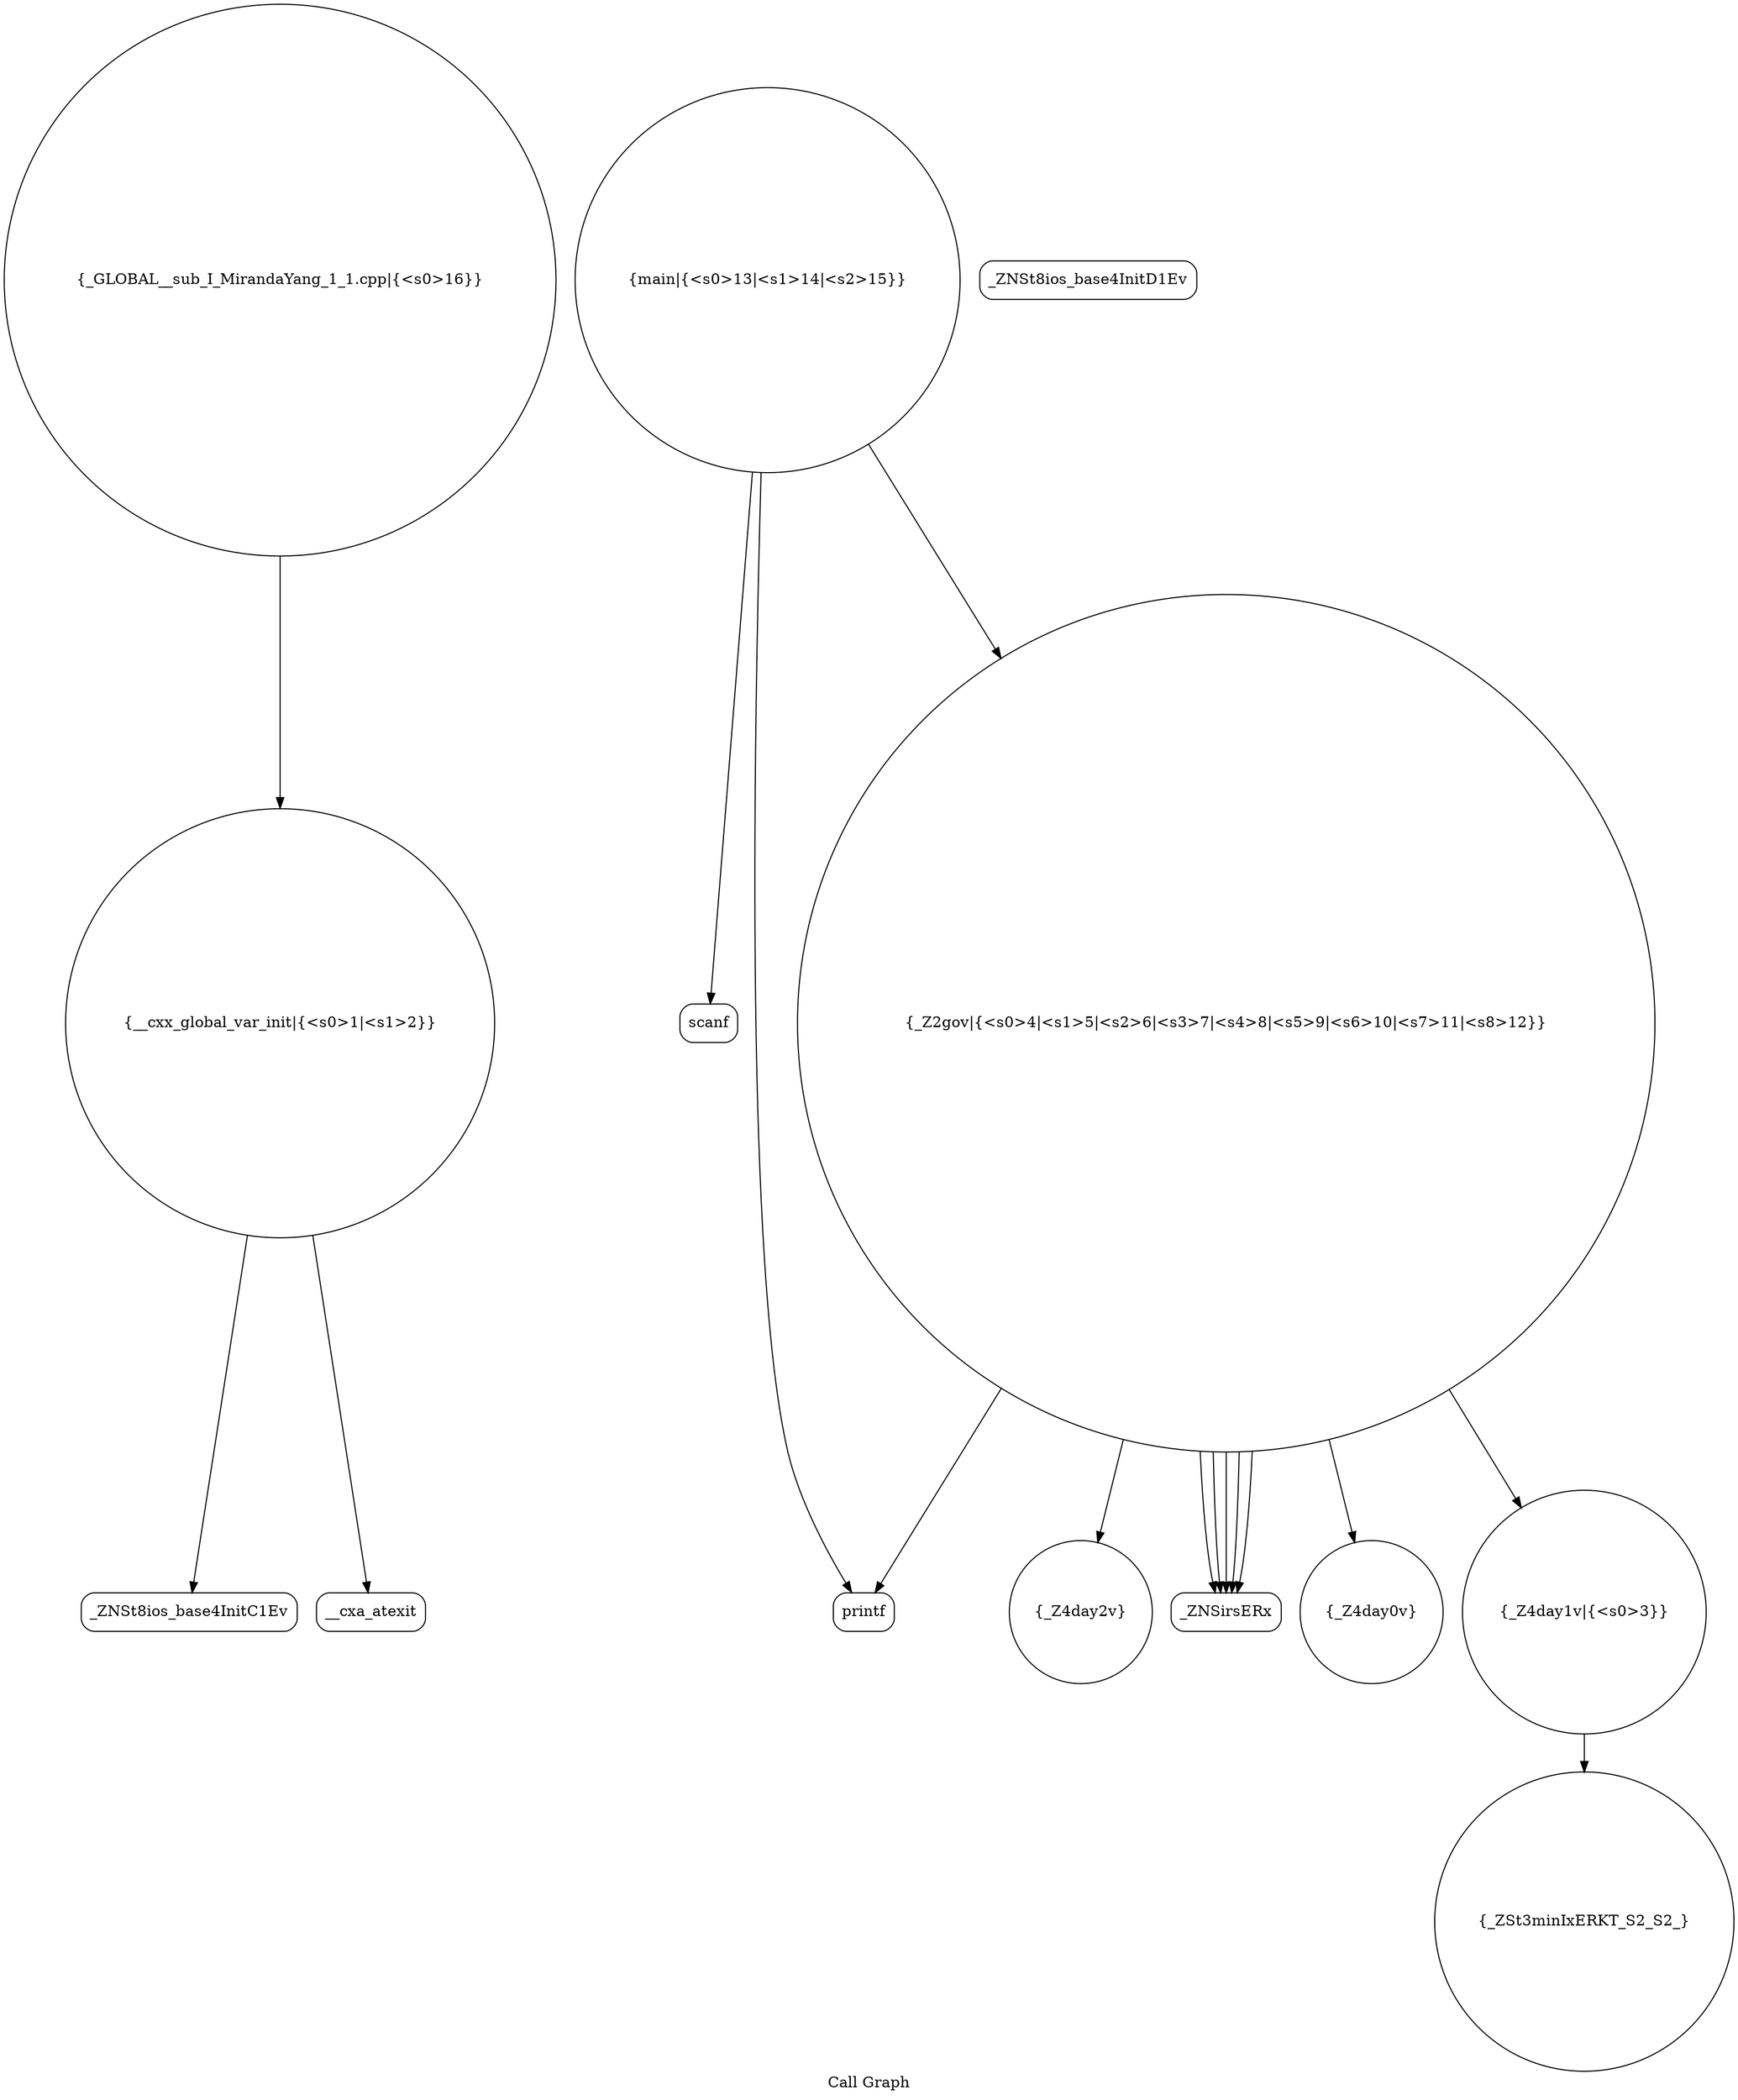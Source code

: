 digraph "Call Graph" {
	label="Call Graph";

	Node0x56169ad5fa30 [shape=record,shape=circle,label="{__cxx_global_var_init|{<s0>1|<s1>2}}"];
	Node0x56169ad5fa30:s0 -> Node0x56169ad5fec0[color=black];
	Node0x56169ad5fa30:s1 -> Node0x56169ad5ffc0[color=black];
	Node0x56169ad601c0 [shape=record,shape=circle,label="{_Z4day2v}"];
	Node0x56169ad5ff40 [shape=record,shape=Mrecord,label="{_ZNSt8ios_base4InitD1Ev}"];
	Node0x56169ad602c0 [shape=record,shape=Mrecord,label="{_ZNSirsERx}"];
	Node0x56169ad60040 [shape=record,shape=circle,label="{_Z4day0v}"];
	Node0x56169ad603c0 [shape=record,shape=circle,label="{main|{<s0>13|<s1>14|<s2>15}}"];
	Node0x56169ad603c0:s0 -> Node0x56169ad60440[color=black];
	Node0x56169ad603c0:s1 -> Node0x56169ad60340[color=black];
	Node0x56169ad603c0:s2 -> Node0x56169ad60240[color=black];
	Node0x56169ad60140 [shape=record,shape=circle,label="{_ZSt3minIxERKT_S2_S2_}"];
	Node0x56169ad604c0 [shape=record,shape=circle,label="{_GLOBAL__sub_I_MirandaYang_1_1.cpp|{<s0>16}}"];
	Node0x56169ad604c0:s0 -> Node0x56169ad5fa30[color=black];
	Node0x56169ad5fec0 [shape=record,shape=Mrecord,label="{_ZNSt8ios_base4InitC1Ev}"];
	Node0x56169ad60240 [shape=record,shape=circle,label="{_Z2gov|{<s0>4|<s1>5|<s2>6|<s3>7|<s4>8|<s5>9|<s6>10|<s7>11|<s8>12}}"];
	Node0x56169ad60240:s0 -> Node0x56169ad602c0[color=black];
	Node0x56169ad60240:s1 -> Node0x56169ad602c0[color=black];
	Node0x56169ad60240:s2 -> Node0x56169ad602c0[color=black];
	Node0x56169ad60240:s3 -> Node0x56169ad602c0[color=black];
	Node0x56169ad60240:s4 -> Node0x56169ad602c0[color=black];
	Node0x56169ad60240:s5 -> Node0x56169ad60040[color=black];
	Node0x56169ad60240:s6 -> Node0x56169ad600c0[color=black];
	Node0x56169ad60240:s7 -> Node0x56169ad601c0[color=black];
	Node0x56169ad60240:s8 -> Node0x56169ad60340[color=black];
	Node0x56169ad5ffc0 [shape=record,shape=Mrecord,label="{__cxa_atexit}"];
	Node0x56169ad60340 [shape=record,shape=Mrecord,label="{printf}"];
	Node0x56169ad600c0 [shape=record,shape=circle,label="{_Z4day1v|{<s0>3}}"];
	Node0x56169ad600c0:s0 -> Node0x56169ad60140[color=black];
	Node0x56169ad60440 [shape=record,shape=Mrecord,label="{scanf}"];
}

